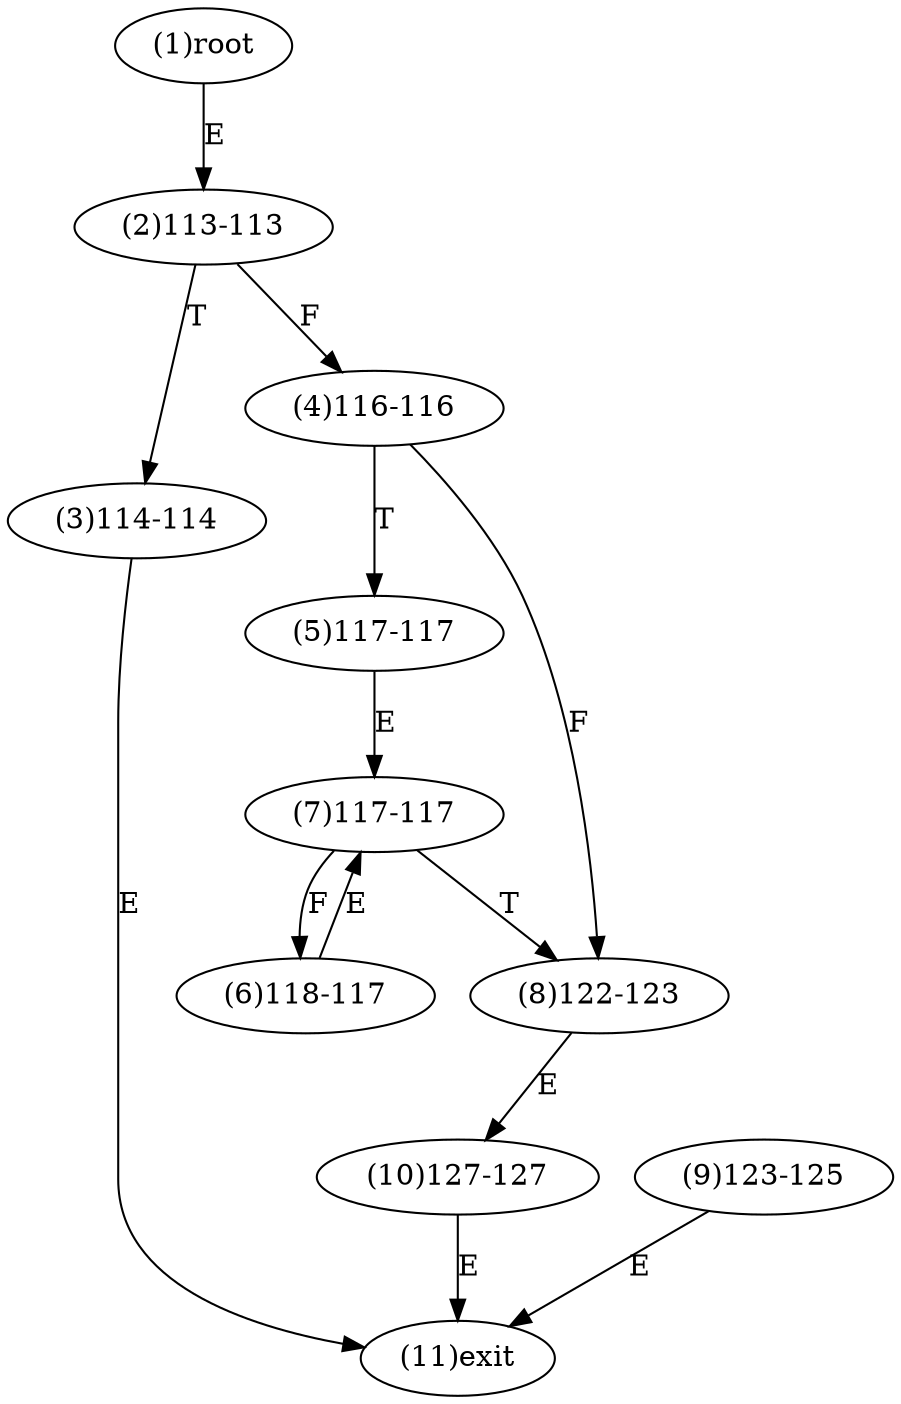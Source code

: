digraph "" { 
1[ label="(1)root"];
2[ label="(2)113-113"];
3[ label="(3)114-114"];
4[ label="(4)116-116"];
5[ label="(5)117-117"];
6[ label="(6)118-117"];
7[ label="(7)117-117"];
8[ label="(8)122-123"];
9[ label="(9)123-125"];
10[ label="(10)127-127"];
11[ label="(11)exit"];
1->2[ label="E"];
2->4[ label="F"];
2->3[ label="T"];
3->11[ label="E"];
4->8[ label="F"];
4->5[ label="T"];
5->7[ label="E"];
6->7[ label="E"];
7->6[ label="F"];
7->8[ label="T"];
8->10[ label="E"];
9->11[ label="E"];
10->11[ label="E"];
}